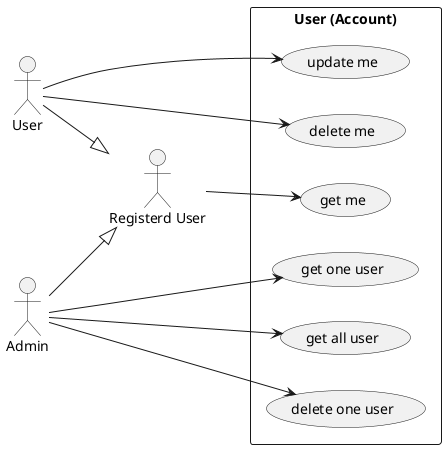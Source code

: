 @startuml user
left to right direction

actor "Registerd User"
actor User
actor Admin

User --|> "Registerd User"
Admin --|> "Registerd User"

rectangle "User (Account)" {
    usecase "get me" as UserUC1
    usecase "update me" as UserUC2
    usecase "delete me" as UserUC3

    usecase "get one user" as UserUC4
    usecase "get all user" as UserUC5
    usecase "delete one user" as UserUC6
}

"Registerd User" --> UserUC1

User --> UserUC2
User --> UserUC3

Admin --> UserUC4
Admin --> UserUC5
Admin --> UserUC6


@enduml